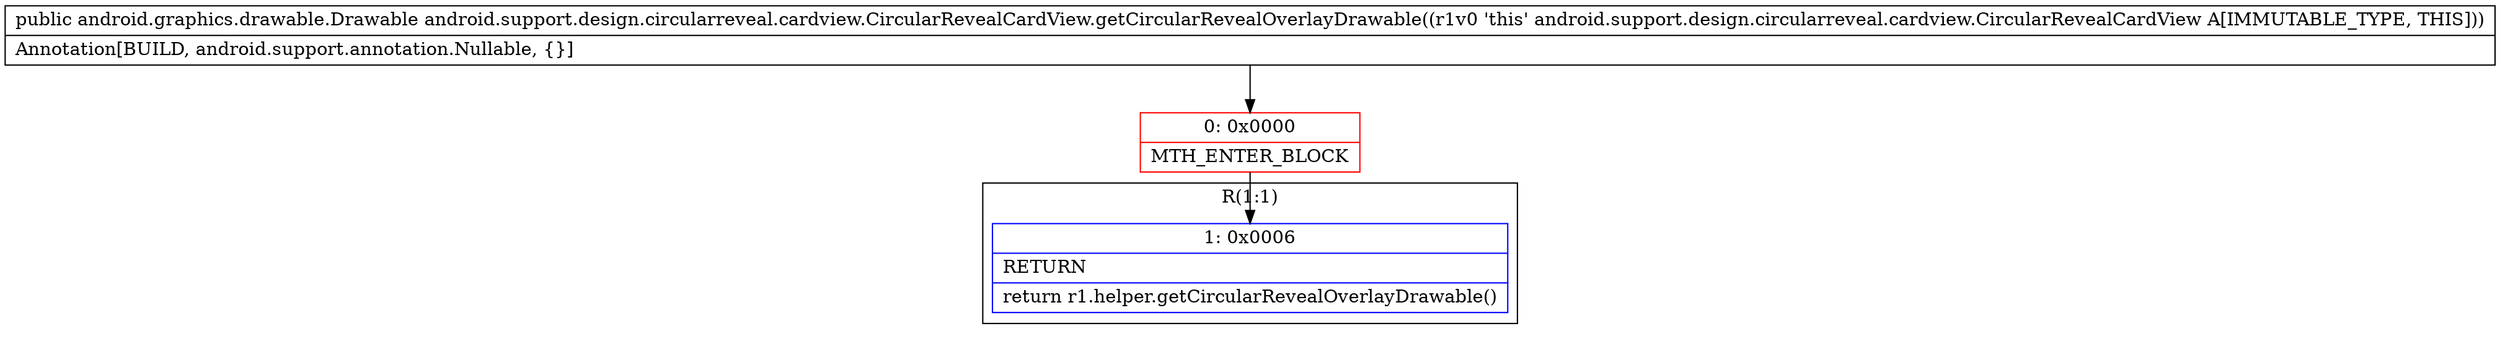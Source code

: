 digraph "CFG forandroid.support.design.circularreveal.cardview.CircularRevealCardView.getCircularRevealOverlayDrawable()Landroid\/graphics\/drawable\/Drawable;" {
subgraph cluster_Region_996294738 {
label = "R(1:1)";
node [shape=record,color=blue];
Node_1 [shape=record,label="{1\:\ 0x0006|RETURN\l|return r1.helper.getCircularRevealOverlayDrawable()\l}"];
}
Node_0 [shape=record,color=red,label="{0\:\ 0x0000|MTH_ENTER_BLOCK\l}"];
MethodNode[shape=record,label="{public android.graphics.drawable.Drawable android.support.design.circularreveal.cardview.CircularRevealCardView.getCircularRevealOverlayDrawable((r1v0 'this' android.support.design.circularreveal.cardview.CircularRevealCardView A[IMMUTABLE_TYPE, THIS]))  | Annotation[BUILD, android.support.annotation.Nullable, \{\}]\l}"];
MethodNode -> Node_0;
Node_0 -> Node_1;
}


